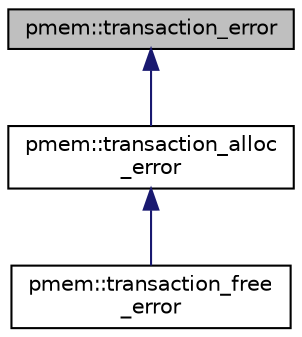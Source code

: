 digraph "pmem::transaction_error"
{
  edge [fontname="Helvetica",fontsize="10",labelfontname="Helvetica",labelfontsize="10"];
  node [fontname="Helvetica",fontsize="10",shape=record];
  Node1 [label="pmem::transaction_error",height=0.2,width=0.4,color="black", fillcolor="grey75", style="filled", fontcolor="black"];
  Node1 -> Node2 [dir="back",color="midnightblue",fontsize="10",style="solid",fontname="Helvetica"];
  Node2 [label="pmem::transaction_alloc\l_error",height=0.2,width=0.4,color="black", fillcolor="white", style="filled",URL="$classpmem_1_1transaction__alloc__error.html",tooltip="Custom transaction error class. "];
  Node2 -> Node3 [dir="back",color="midnightblue",fontsize="10",style="solid",fontname="Helvetica"];
  Node3 [label="pmem::transaction_free\l_error",height=0.2,width=0.4,color="black", fillcolor="white", style="filled",URL="$classpmem_1_1transaction__free__error.html",tooltip="Custom transaction error class. "];
}
